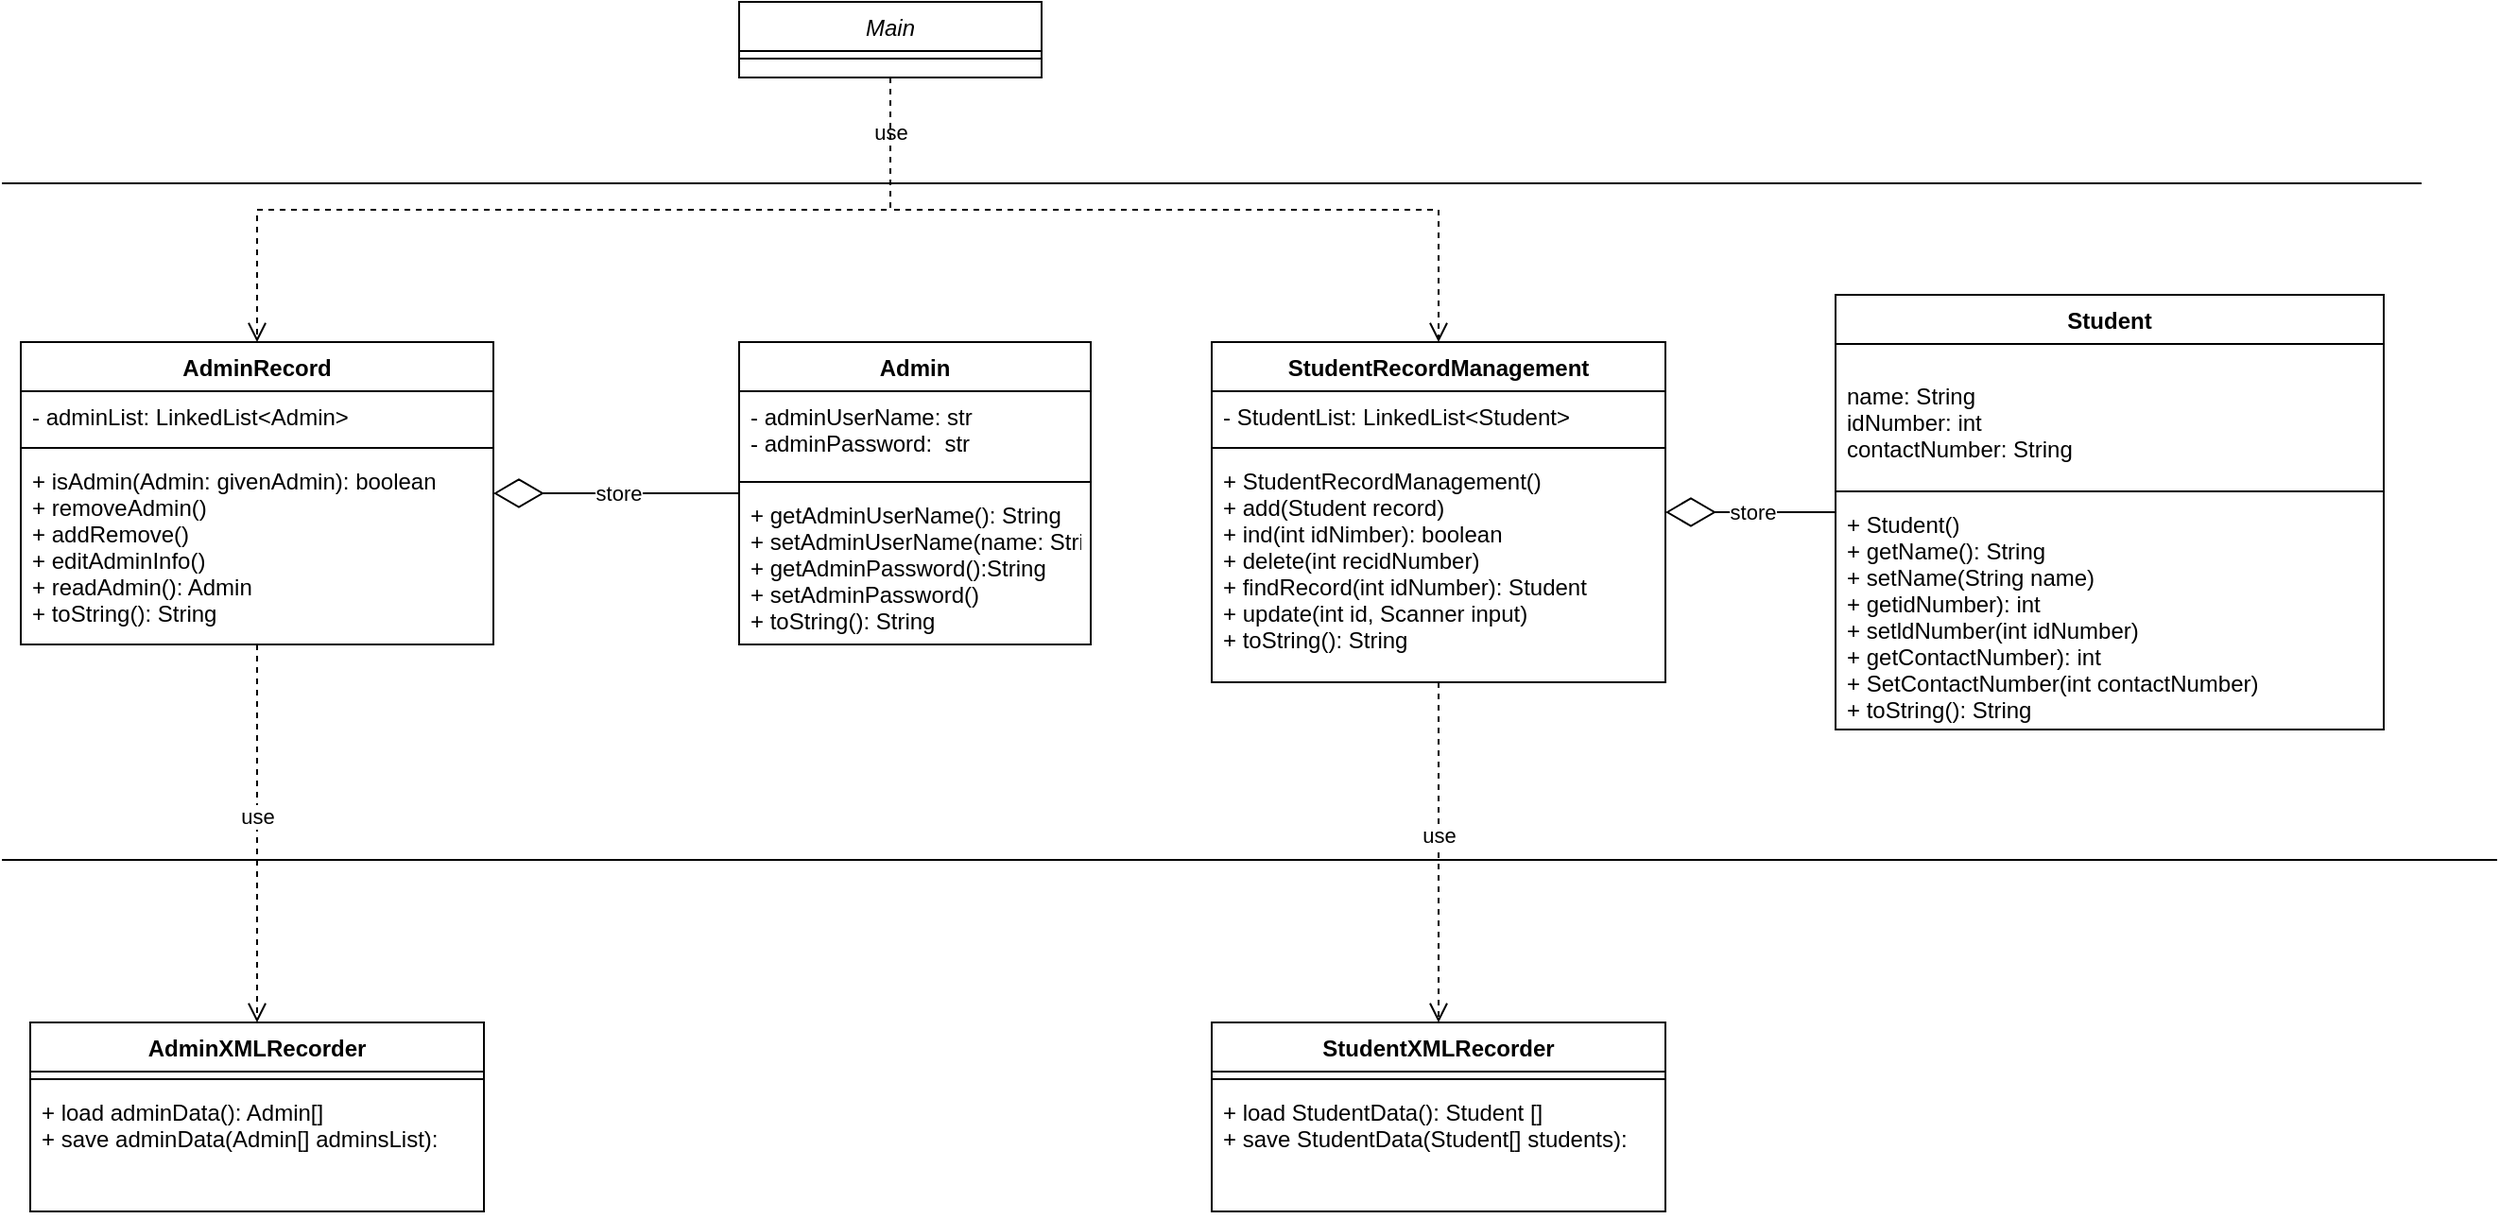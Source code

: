 <mxfile version="20.8.20" type="github">
  <diagram id="C5RBs43oDa-KdzZeNtuy" name="Page-1">
    <mxGraphModel dx="1440" dy="784" grid="1" gridSize="10" guides="1" tooltips="1" connect="1" arrows="1" fold="1" page="1" pageScale="1" pageWidth="4000" pageHeight="2000" math="0" shadow="0">
      <root>
        <mxCell id="WIyWlLk6GJQsqaUBKTNV-0" />
        <mxCell id="WIyWlLk6GJQsqaUBKTNV-1" parent="WIyWlLk6GJQsqaUBKTNV-0" />
        <mxCell id="zkfFHV4jXpPFQw0GAbJ--0" value="Main" style="swimlane;fontStyle=2;align=center;verticalAlign=top;childLayout=stackLayout;horizontal=1;startSize=26;horizontalStack=0;resizeParent=1;resizeLast=0;collapsible=1;marginBottom=0;rounded=0;shadow=0;strokeWidth=1;" parent="WIyWlLk6GJQsqaUBKTNV-1" vertex="1">
          <mxGeometry x="430" y="20" width="160" height="40" as="geometry">
            <mxRectangle x="230" y="140" width="160" height="26" as="alternateBounds" />
          </mxGeometry>
        </mxCell>
        <mxCell id="zkfFHV4jXpPFQw0GAbJ--4" value="" style="line;html=1;strokeWidth=1;align=left;verticalAlign=middle;spacingTop=-1;spacingLeft=3;spacingRight=3;rotatable=0;labelPosition=right;points=[];portConstraint=eastwest;" parent="zkfFHV4jXpPFQw0GAbJ--0" vertex="1">
          <mxGeometry y="26" width="160" height="8" as="geometry" />
        </mxCell>
        <mxCell id="ytY15ADqZWybsjSuBBjg-6" value="Admin" style="swimlane;fontStyle=1;align=center;verticalAlign=top;childLayout=stackLayout;horizontal=1;startSize=26;horizontalStack=0;resizeParent=1;resizeParentMax=0;resizeLast=0;collapsible=1;marginBottom=0;" parent="WIyWlLk6GJQsqaUBKTNV-1" vertex="1">
          <mxGeometry x="430" y="200" width="186" height="160" as="geometry" />
        </mxCell>
        <mxCell id="ytY15ADqZWybsjSuBBjg-7" value="- adminUserName: str&#xa;- adminPassword:  str" style="text;strokeColor=none;fillColor=none;align=left;verticalAlign=top;spacingLeft=4;spacingRight=4;overflow=hidden;rotatable=0;points=[[0,0.5],[1,0.5]];portConstraint=eastwest;" parent="ytY15ADqZWybsjSuBBjg-6" vertex="1">
          <mxGeometry y="26" width="186" height="44" as="geometry" />
        </mxCell>
        <mxCell id="ytY15ADqZWybsjSuBBjg-8" value="" style="line;strokeWidth=1;fillColor=none;align=left;verticalAlign=middle;spacingTop=-1;spacingLeft=3;spacingRight=3;rotatable=0;labelPosition=right;points=[];portConstraint=eastwest;strokeColor=inherit;" parent="ytY15ADqZWybsjSuBBjg-6" vertex="1">
          <mxGeometry y="70" width="186" height="8" as="geometry" />
        </mxCell>
        <mxCell id="ytY15ADqZWybsjSuBBjg-9" value="+ getAdminUserName(): String&#xa;+ setAdminUserName(name: String)&#xa;+ getAdminPassword():String&#xa;+ setAdminPassword()&#xa;+ toString(): String&#xa;" style="text;strokeColor=none;fillColor=none;align=left;verticalAlign=top;spacingLeft=4;spacingRight=4;overflow=hidden;rotatable=0;points=[[0,0.5],[1,0.5]];portConstraint=eastwest;" parent="ytY15ADqZWybsjSuBBjg-6" vertex="1">
          <mxGeometry y="78" width="186" height="82" as="geometry" />
        </mxCell>
        <mxCell id="ytY15ADqZWybsjSuBBjg-10" value="" style="endArrow=diamondThin;endFill=0;endSize=24;html=1;rounded=0;" parent="WIyWlLk6GJQsqaUBKTNV-1" source="ytY15ADqZWybsjSuBBjg-6" target="ytY15ADqZWybsjSuBBjg-16" edge="1">
          <mxGeometry width="160" relative="1" as="geometry">
            <mxPoint x="380" y="277" as="sourcePoint" />
            <mxPoint x="210" y="274.322" as="targetPoint" />
          </mxGeometry>
        </mxCell>
        <mxCell id="ytY15ADqZWybsjSuBBjg-20" value="store" style="edgeLabel;html=1;align=center;verticalAlign=middle;resizable=0;points=[];" parent="ytY15ADqZWybsjSuBBjg-10" vertex="1" connectable="0">
          <mxGeometry x="-0.009" relative="1" as="geometry">
            <mxPoint as="offset" />
          </mxGeometry>
        </mxCell>
        <mxCell id="ytY15ADqZWybsjSuBBjg-16" value="AdminRecord" style="swimlane;fontStyle=1;align=center;verticalAlign=top;childLayout=stackLayout;horizontal=1;startSize=26;horizontalStack=0;resizeParent=1;resizeParentMax=0;resizeLast=0;collapsible=1;marginBottom=0;" parent="WIyWlLk6GJQsqaUBKTNV-1" vertex="1">
          <mxGeometry x="50" y="200" width="250" height="160" as="geometry" />
        </mxCell>
        <mxCell id="ytY15ADqZWybsjSuBBjg-17" value="- adminList: LinkedList&lt;Admin&gt;" style="text;strokeColor=none;fillColor=none;align=left;verticalAlign=top;spacingLeft=4;spacingRight=4;overflow=hidden;rotatable=0;points=[[0,0.5],[1,0.5]];portConstraint=eastwest;" parent="ytY15ADqZWybsjSuBBjg-16" vertex="1">
          <mxGeometry y="26" width="250" height="26" as="geometry" />
        </mxCell>
        <mxCell id="ytY15ADqZWybsjSuBBjg-18" value="" style="line;strokeWidth=1;fillColor=none;align=left;verticalAlign=middle;spacingTop=-1;spacingLeft=3;spacingRight=3;rotatable=0;labelPosition=right;points=[];portConstraint=eastwest;strokeColor=inherit;" parent="ytY15ADqZWybsjSuBBjg-16" vertex="1">
          <mxGeometry y="52" width="250" height="8" as="geometry" />
        </mxCell>
        <mxCell id="ytY15ADqZWybsjSuBBjg-19" value="+ isAdmin(Admin: givenAdmin): boolean&#xa;+ removeAdmin() &#xa;+ addRemove()&#xa;+ editAdminInfo()&#xa;+ readAdmin(): Admin&#xa;+ toString(): String" style="text;strokeColor=none;fillColor=none;align=left;verticalAlign=top;spacingLeft=4;spacingRight=4;overflow=hidden;rotatable=0;points=[[0,0.5],[1,0.5]];portConstraint=eastwest;" parent="ytY15ADqZWybsjSuBBjg-16" vertex="1">
          <mxGeometry y="60" width="250" height="100" as="geometry" />
        </mxCell>
        <mxCell id="ytY15ADqZWybsjSuBBjg-21" value="use" style="html=1;verticalAlign=bottom;endArrow=open;dashed=1;endSize=8;edgeStyle=elbowEdgeStyle;elbow=vertical;curved=0;rounded=0;" parent="WIyWlLk6GJQsqaUBKTNV-1" source="zkfFHV4jXpPFQw0GAbJ--0" target="ytY15ADqZWybsjSuBBjg-16" edge="1">
          <mxGeometry x="-0.84" relative="1" as="geometry">
            <mxPoint x="400" y="130" as="sourcePoint" />
            <mxPoint x="320" y="130" as="targetPoint" />
            <mxPoint as="offset" />
          </mxGeometry>
        </mxCell>
        <mxCell id="ytY15ADqZWybsjSuBBjg-22" value="" style="html=1;verticalAlign=bottom;endArrow=open;dashed=1;endSize=8;edgeStyle=elbowEdgeStyle;elbow=vertical;curved=0;rounded=0;entryX=0.5;entryY=0;entryDx=0;entryDy=0;" parent="WIyWlLk6GJQsqaUBKTNV-1" source="zkfFHV4jXpPFQw0GAbJ--0" target="ytY15ADqZWybsjSuBBjg-24" edge="1">
          <mxGeometry relative="1" as="geometry">
            <mxPoint x="430" y="130" as="sourcePoint" />
            <mxPoint x="760" y="200" as="targetPoint" />
          </mxGeometry>
        </mxCell>
        <mxCell id="ytY15ADqZWybsjSuBBjg-24" value="StudentRecordManagement" style="swimlane;fontStyle=1;align=center;verticalAlign=top;childLayout=stackLayout;horizontal=1;startSize=26;horizontalStack=0;resizeParent=1;resizeParentMax=0;resizeLast=0;collapsible=1;marginBottom=0;" parent="WIyWlLk6GJQsqaUBKTNV-1" vertex="1">
          <mxGeometry x="680" y="200" width="240" height="180" as="geometry" />
        </mxCell>
        <mxCell id="ytY15ADqZWybsjSuBBjg-25" value="- StudentList: LinkedList&lt;Student&gt;" style="text;strokeColor=none;fillColor=none;align=left;verticalAlign=top;spacingLeft=4;spacingRight=4;overflow=hidden;rotatable=0;points=[[0,0.5],[1,0.5]];portConstraint=eastwest;" parent="ytY15ADqZWybsjSuBBjg-24" vertex="1">
          <mxGeometry y="26" width="240" height="26" as="geometry" />
        </mxCell>
        <mxCell id="ytY15ADqZWybsjSuBBjg-26" value="" style="line;strokeWidth=1;fillColor=none;align=left;verticalAlign=middle;spacingTop=-1;spacingLeft=3;spacingRight=3;rotatable=0;labelPosition=right;points=[];portConstraint=eastwest;strokeColor=inherit;" parent="ytY15ADqZWybsjSuBBjg-24" vertex="1">
          <mxGeometry y="52" width="240" height="8" as="geometry" />
        </mxCell>
        <mxCell id="ytY15ADqZWybsjSuBBjg-27" value="+ StudentRecordManagement()&#xa;+ add(Student record)&#xa;+ ind(int idNimber): boolean&#xa;+ delete(int recidNumber)&#xa;+ findRecord(int idNumber): Student&#xa;+ update(int id, Scanner input)&#xa;+ toString(): String" style="text;strokeColor=none;fillColor=none;align=left;verticalAlign=top;spacingLeft=4;spacingRight=4;overflow=hidden;rotatable=0;points=[[0,0.5],[1,0.5]];portConstraint=eastwest;" parent="ytY15ADqZWybsjSuBBjg-24" vertex="1">
          <mxGeometry y="60" width="240" height="120" as="geometry" />
        </mxCell>
        <mxCell id="ytY15ADqZWybsjSuBBjg-28" value="Student" style="swimlane;fontStyle=1;align=center;verticalAlign=top;childLayout=stackLayout;horizontal=1;startSize=26;horizontalStack=0;resizeParent=1;resizeParentMax=0;resizeLast=0;collapsible=1;marginBottom=0;" parent="WIyWlLk6GJQsqaUBKTNV-1" vertex="1">
          <mxGeometry x="1010" y="175" width="290" height="230" as="geometry" />
        </mxCell>
        <mxCell id="ytY15ADqZWybsjSuBBjg-29" value="&#xa;﻿name: String&#xa;﻿idNumber: int&#xa;﻿contactNumber: String" style="text;strokeColor=none;fillColor=none;align=left;verticalAlign=top;spacingLeft=4;spacingRight=4;overflow=hidden;rotatable=0;points=[[0,0.5],[1,0.5]];portConstraint=eastwest;" parent="ytY15ADqZWybsjSuBBjg-28" vertex="1">
          <mxGeometry y="26" width="290" height="74" as="geometry" />
        </mxCell>
        <mxCell id="ytY15ADqZWybsjSuBBjg-30" value="" style="line;strokeWidth=1;fillColor=none;align=left;verticalAlign=middle;spacingTop=-1;spacingLeft=3;spacingRight=3;rotatable=0;labelPosition=right;points=[];portConstraint=eastwest;strokeColor=inherit;" parent="ytY15ADqZWybsjSuBBjg-28" vertex="1">
          <mxGeometry y="100" width="290" height="8" as="geometry" />
        </mxCell>
        <mxCell id="ytY15ADqZWybsjSuBBjg-31" value="+ Student()&#xa;+ getName(): String&#xa;+ setName(String name)&#xa;+ getidNumber): int&#xa;+ setldNumber(int idNumber)&#xa;+ getContactNumber): int&#xa;+ SetContactNumber(int contactNumber)&#xa;+ toString(): String" style="text;strokeColor=none;fillColor=none;align=left;verticalAlign=top;spacingLeft=4;spacingRight=4;overflow=hidden;rotatable=0;points=[[0,0.5],[1,0.5]];portConstraint=eastwest;" parent="ytY15ADqZWybsjSuBBjg-28" vertex="1">
          <mxGeometry y="108" width="290" height="122" as="geometry" />
        </mxCell>
        <mxCell id="ytY15ADqZWybsjSuBBjg-33" value="" style="endArrow=diamondThin;endFill=0;endSize=24;html=1;rounded=0;" parent="WIyWlLk6GJQsqaUBKTNV-1" source="ytY15ADqZWybsjSuBBjg-28" target="ytY15ADqZWybsjSuBBjg-24" edge="1">
          <mxGeometry width="160" relative="1" as="geometry">
            <mxPoint x="1020" y="242.58" as="sourcePoint" />
            <mxPoint x="890" y="242.58" as="targetPoint" />
          </mxGeometry>
        </mxCell>
        <mxCell id="ytY15ADqZWybsjSuBBjg-34" value="store" style="edgeLabel;html=1;align=center;verticalAlign=middle;resizable=0;points=[];" parent="ytY15ADqZWybsjSuBBjg-33" vertex="1" connectable="0">
          <mxGeometry x="-0.009" relative="1" as="geometry">
            <mxPoint as="offset" />
          </mxGeometry>
        </mxCell>
        <mxCell id="ytY15ADqZWybsjSuBBjg-52" value="" style="line;strokeWidth=1;fillColor=none;align=left;verticalAlign=middle;spacingTop=-1;spacingLeft=3;spacingRight=3;rotatable=0;labelPosition=right;points=[];portConstraint=eastwest;strokeColor=inherit;" parent="WIyWlLk6GJQsqaUBKTNV-1" vertex="1">
          <mxGeometry x="40" y="112" width="1280" height="8" as="geometry" />
        </mxCell>
        <mxCell id="ytY15ADqZWybsjSuBBjg-53" value="" style="line;strokeWidth=1;fillColor=none;align=left;verticalAlign=middle;spacingTop=-1;spacingLeft=3;spacingRight=3;rotatable=0;labelPosition=right;points=[];portConstraint=eastwest;strokeColor=inherit;" parent="WIyWlLk6GJQsqaUBKTNV-1" vertex="1">
          <mxGeometry x="40" y="470" width="1320" height="8" as="geometry" />
        </mxCell>
        <mxCell id="EICzkUWecJlmCxtfSaPF-0" value="StudentXMLRecorder" style="swimlane;fontStyle=1;align=center;verticalAlign=top;childLayout=stackLayout;horizontal=1;startSize=26;horizontalStack=0;resizeParent=1;resizeParentMax=0;resizeLast=0;collapsible=1;marginBottom=0;" vertex="1" parent="WIyWlLk6GJQsqaUBKTNV-1">
          <mxGeometry x="680" y="560" width="240" height="100" as="geometry" />
        </mxCell>
        <mxCell id="EICzkUWecJlmCxtfSaPF-2" value="" style="line;strokeWidth=1;fillColor=none;align=left;verticalAlign=middle;spacingTop=-1;spacingLeft=3;spacingRight=3;rotatable=0;labelPosition=right;points=[];portConstraint=eastwest;strokeColor=inherit;" vertex="1" parent="EICzkUWecJlmCxtfSaPF-0">
          <mxGeometry y="26" width="240" height="8" as="geometry" />
        </mxCell>
        <mxCell id="EICzkUWecJlmCxtfSaPF-3" value="+ load StudentData(): Student []&#xa;+ save StudentData(Student[] students):" style="text;strokeColor=none;fillColor=none;align=left;verticalAlign=top;spacingLeft=4;spacingRight=4;overflow=hidden;rotatable=0;points=[[0,0.5],[1,0.5]];portConstraint=eastwest;" vertex="1" parent="EICzkUWecJlmCxtfSaPF-0">
          <mxGeometry y="34" width="240" height="66" as="geometry" />
        </mxCell>
        <mxCell id="EICzkUWecJlmCxtfSaPF-4" value="AdminXMLRecorder" style="swimlane;fontStyle=1;align=center;verticalAlign=top;childLayout=stackLayout;horizontal=1;startSize=26;horizontalStack=0;resizeParent=1;resizeParentMax=0;resizeLast=0;collapsible=1;marginBottom=0;" vertex="1" parent="WIyWlLk6GJQsqaUBKTNV-1">
          <mxGeometry x="55" y="560" width="240" height="100" as="geometry" />
        </mxCell>
        <mxCell id="EICzkUWecJlmCxtfSaPF-5" value="" style="line;strokeWidth=1;fillColor=none;align=left;verticalAlign=middle;spacingTop=-1;spacingLeft=3;spacingRight=3;rotatable=0;labelPosition=right;points=[];portConstraint=eastwest;strokeColor=inherit;" vertex="1" parent="EICzkUWecJlmCxtfSaPF-4">
          <mxGeometry y="26" width="240" height="8" as="geometry" />
        </mxCell>
        <mxCell id="EICzkUWecJlmCxtfSaPF-6" value="+ load adminData(): Admin[]&#xa;+ save adminData(Admin[] adminsList):" style="text;strokeColor=none;fillColor=none;align=left;verticalAlign=top;spacingLeft=4;spacingRight=4;overflow=hidden;rotatable=0;points=[[0,0.5],[1,0.5]];portConstraint=eastwest;" vertex="1" parent="EICzkUWecJlmCxtfSaPF-4">
          <mxGeometry y="34" width="240" height="66" as="geometry" />
        </mxCell>
        <mxCell id="EICzkUWecJlmCxtfSaPF-7" value="use" style="html=1;verticalAlign=bottom;endArrow=open;dashed=1;endSize=8;edgeStyle=elbowEdgeStyle;elbow=vertical;curved=0;rounded=0;" edge="1" parent="WIyWlLk6GJQsqaUBKTNV-1" source="ytY15ADqZWybsjSuBBjg-16" target="EICzkUWecJlmCxtfSaPF-4">
          <mxGeometry relative="1" as="geometry">
            <mxPoint x="690" y="420" as="sourcePoint" />
            <mxPoint x="610" y="420" as="targetPoint" />
          </mxGeometry>
        </mxCell>
        <mxCell id="EICzkUWecJlmCxtfSaPF-10" value="use" style="html=1;verticalAlign=bottom;endArrow=open;dashed=1;endSize=8;edgeStyle=elbowEdgeStyle;elbow=vertical;curved=0;rounded=0;" edge="1" parent="WIyWlLk6GJQsqaUBKTNV-1" source="ytY15ADqZWybsjSuBBjg-24" target="EICzkUWecJlmCxtfSaPF-0">
          <mxGeometry relative="1" as="geometry">
            <mxPoint x="690" y="320" as="sourcePoint" />
            <mxPoint x="610" y="320" as="targetPoint" />
          </mxGeometry>
        </mxCell>
      </root>
    </mxGraphModel>
  </diagram>
</mxfile>
